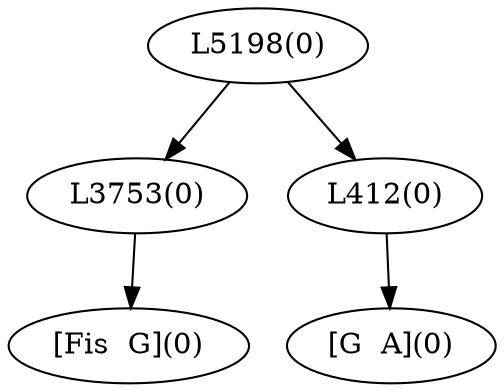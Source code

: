 digraph sample{
"L3753(0)"->"[Fis  G](0)"
"L412(0)"->"[G  A](0)"
"L5198(0)"->"L3753(0)"
"L5198(0)"->"L412(0)"
{rank = min; "L5198(0)"}
{rank = same; "L3753(0)"; "L412(0)";}
{rank = max; "[Fis  G](0)"; "[G  A](0)";}
}